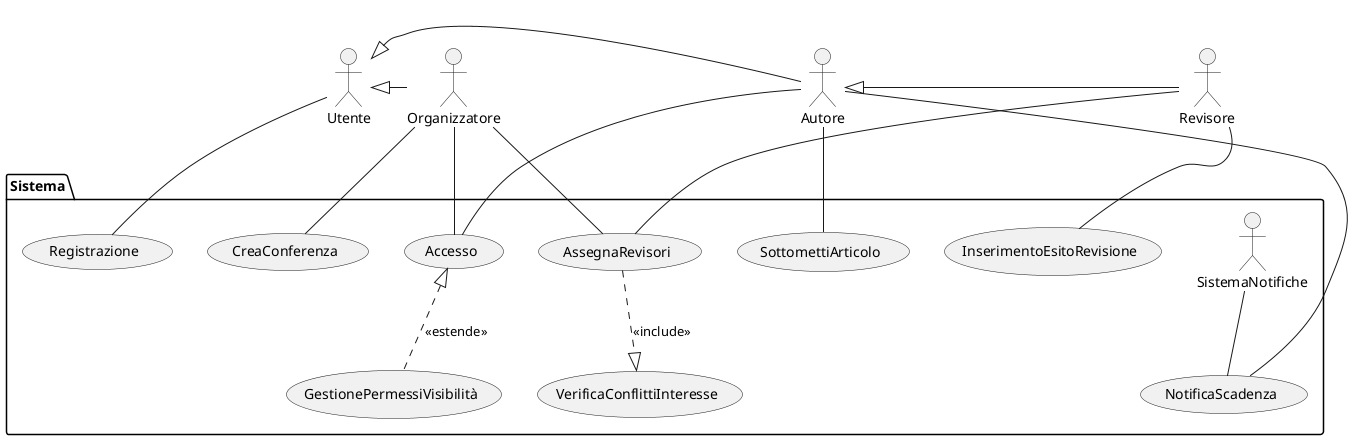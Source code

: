 @startuml
actor Utente
actor Autore
actor Organizzatore
actor Revisore

package Sistema {
	actor SistemaNotifiche
	usecase Registrazione
	usecase Accesso
	usecase CreaConferenza
	usecase SottomettiArticolo
	usecase AssegnaRevisori
	usecase NotificaScadenza
	usecase InserimentoEsitoRevisione
	usecase VerificaConflittiInteresse
	usecase GestionePermessiVisibilità
}

'Definizione ereditarietà tra ruoli
Utente <|- Autore
Utente <|- Organizzatore
Autore <|- Revisore
'Definizione interazione Usecase <-> Attori
Utente -- Registrazione
Autore -- Accesso
Organizzatore -- Accesso
Accesso <|.. GestionePermessiVisibilità: <<estende>>
Autore -- SottomettiArticolo
Organizzatore -- CreaConferenza
Organizzatore -- AssegnaRevisori
AssegnaRevisori -- Revisore
Revisore -- InserimentoEsitoRevisione
AssegnaRevisori ..|> VerificaConflittiInteresse: <<include>>
SistemaNotifiche -- NotificaScadenza
NotificaScadenza -- Autore

@enduml
